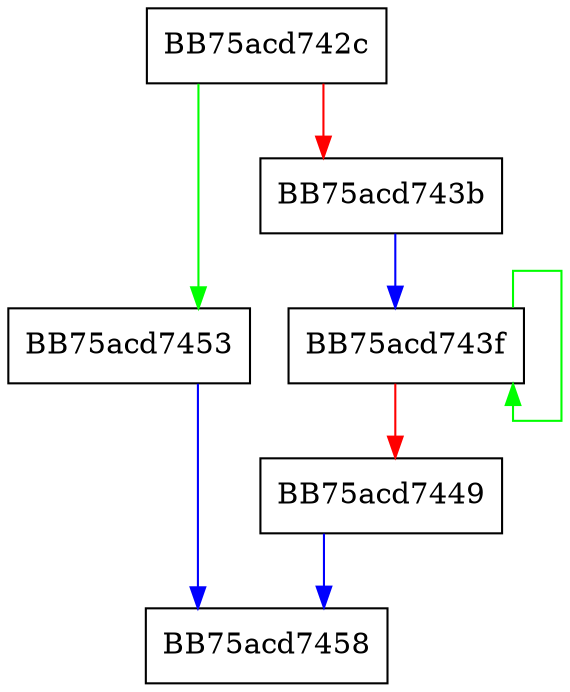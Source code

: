 digraph WPP_SF_SLidLiL {
  node [shape="box"];
  graph [splines=ortho];
  BB75acd742c -> BB75acd7453 [color="green"];
  BB75acd742c -> BB75acd743b [color="red"];
  BB75acd743b -> BB75acd743f [color="blue"];
  BB75acd743f -> BB75acd743f [color="green"];
  BB75acd743f -> BB75acd7449 [color="red"];
  BB75acd7449 -> BB75acd7458 [color="blue"];
  BB75acd7453 -> BB75acd7458 [color="blue"];
}